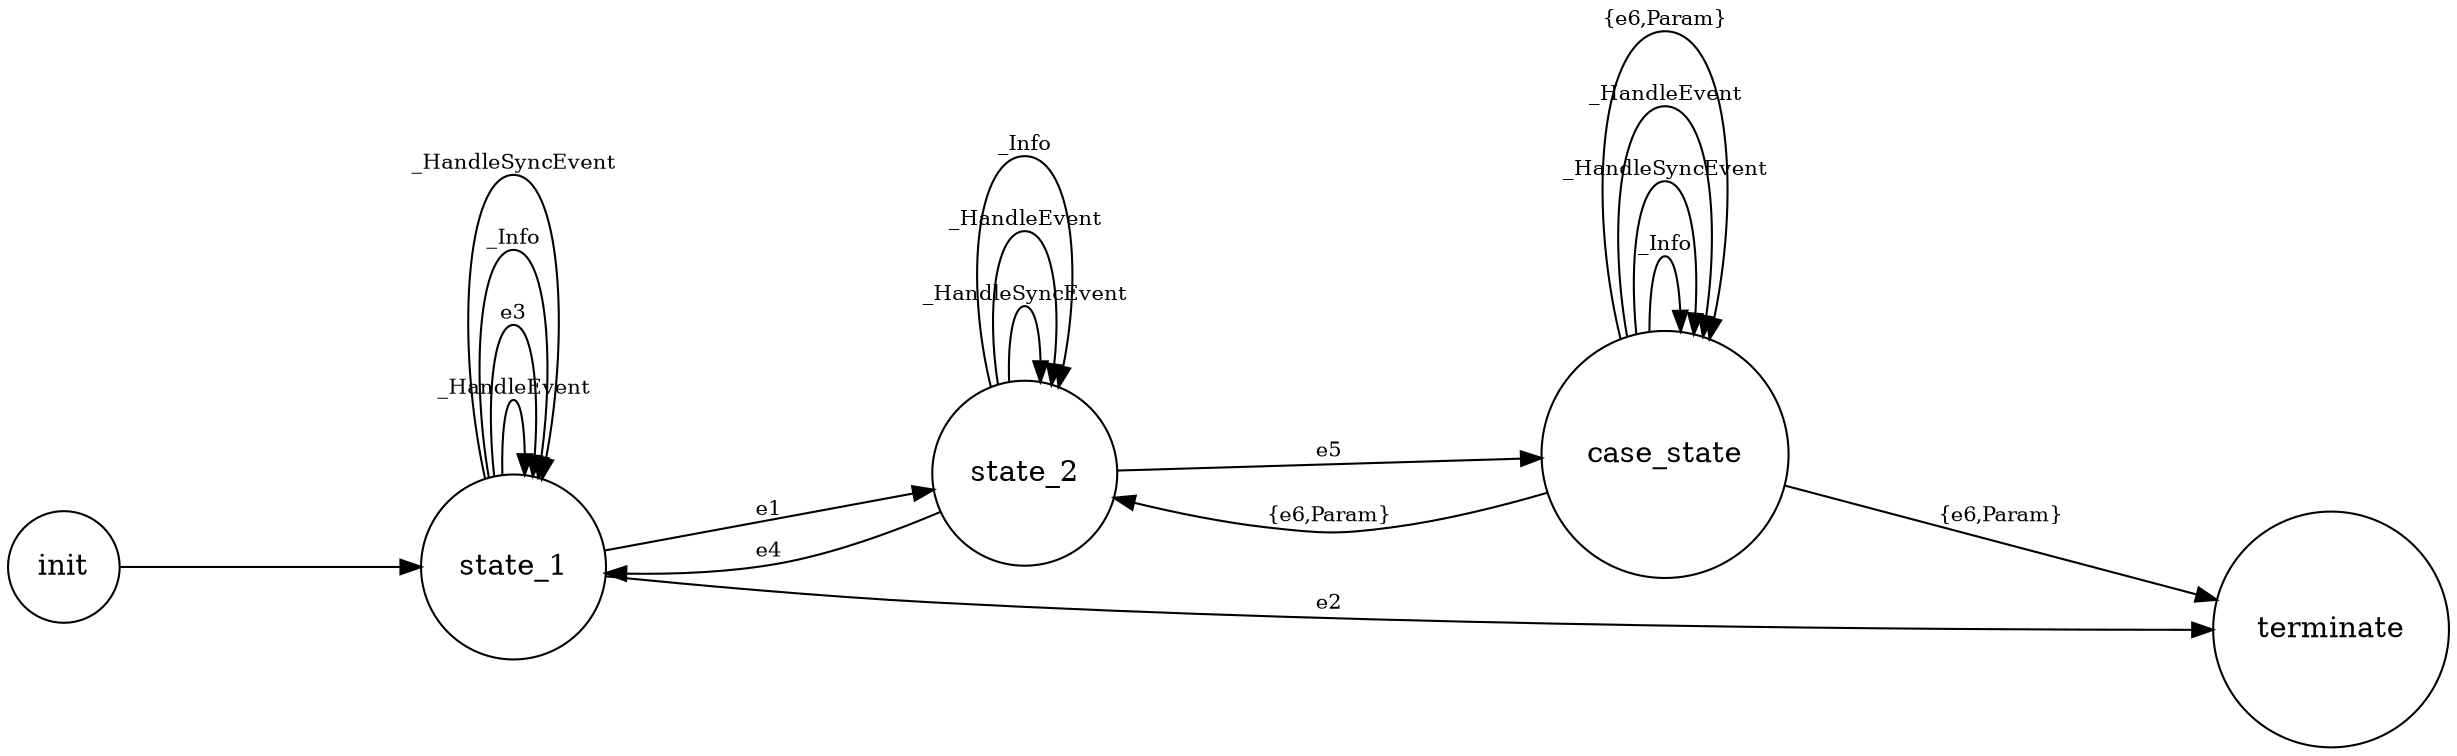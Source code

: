 digraph "priv/example_fsm" { 
  rankdir=LR;
  edge [fontsize=10];
  node [shape=circle];
  ranksep = 2;
  nodesep = 0.5
  state_1->state_1[label="_HandleEvent"]
  state_2->state_2[label="_HandleSyncEvent"]
  case_state->case_state[label="_Info"]
  state_1->state_1[label="e3"]
  state_2->state_2[label="_HandleEvent"]
  state_1->state_1[label="_Info"]
  case_state->terminate[label="{e6,Param}"]
  state_2->state_2[label="_Info"]
  case_state->case_state[label="_HandleSyncEvent"]
  state_1->state_2[label="e1"]
  state_1->terminate[label="e2"]
  state_2->state_1[label="e4"]
  init->state_1[label=""]
  case_state->case_state[label="_HandleEvent"]
  state_1->state_1[label="_HandleSyncEvent"]
  case_state->state_2[label="{e6,Param}"]
  state_2->case_state[label="e5"]
  case_state->case_state[label="{e6,Param}"]
}